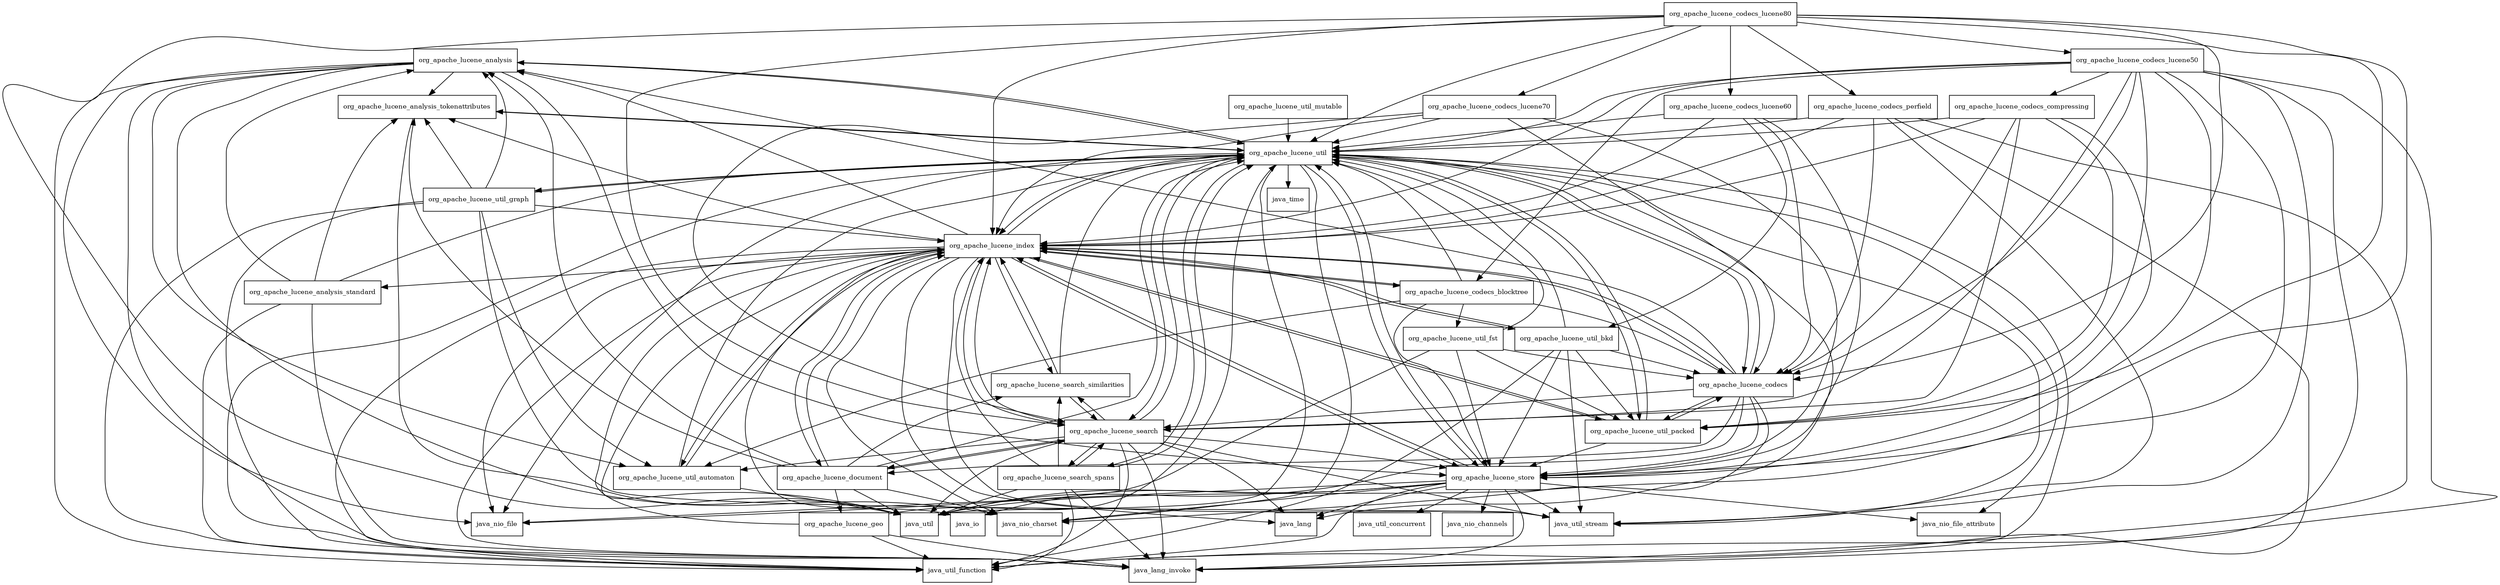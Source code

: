 digraph lucene_core_8_1_1_package_dependencies {
  node [shape = box, fontsize=10.0];
  org_apache_lucene_analysis -> java_lang_invoke;
  org_apache_lucene_analysis -> java_nio_charset;
  org_apache_lucene_analysis -> java_nio_file;
  org_apache_lucene_analysis -> java_util_function;
  org_apache_lucene_analysis -> org_apache_lucene_analysis_tokenattributes;
  org_apache_lucene_analysis -> org_apache_lucene_store;
  org_apache_lucene_analysis -> org_apache_lucene_util;
  org_apache_lucene_analysis -> org_apache_lucene_util_automaton;
  org_apache_lucene_analysis_standard -> java_lang_invoke;
  org_apache_lucene_analysis_standard -> java_util_function;
  org_apache_lucene_analysis_standard -> org_apache_lucene_analysis;
  org_apache_lucene_analysis_standard -> org_apache_lucene_analysis_tokenattributes;
  org_apache_lucene_analysis_standard -> org_apache_lucene_util;
  org_apache_lucene_analysis_tokenattributes -> java_util;
  org_apache_lucene_analysis_tokenattributes -> org_apache_lucene_util;
  org_apache_lucene_codecs -> java_nio_charset;
  org_apache_lucene_codecs -> java_util;
  org_apache_lucene_codecs -> org_apache_lucene_analysis;
  org_apache_lucene_codecs -> org_apache_lucene_document;
  org_apache_lucene_codecs -> org_apache_lucene_index;
  org_apache_lucene_codecs -> org_apache_lucene_search;
  org_apache_lucene_codecs -> org_apache_lucene_store;
  org_apache_lucene_codecs -> org_apache_lucene_util;
  org_apache_lucene_codecs -> org_apache_lucene_util_packed;
  org_apache_lucene_codecs_blocktree -> org_apache_lucene_codecs;
  org_apache_lucene_codecs_blocktree -> org_apache_lucene_index;
  org_apache_lucene_codecs_blocktree -> org_apache_lucene_store;
  org_apache_lucene_codecs_blocktree -> org_apache_lucene_util;
  org_apache_lucene_codecs_blocktree -> org_apache_lucene_util_automaton;
  org_apache_lucene_codecs_blocktree -> org_apache_lucene_util_fst;
  org_apache_lucene_codecs_compressing -> org_apache_lucene_codecs;
  org_apache_lucene_codecs_compressing -> org_apache_lucene_index;
  org_apache_lucene_codecs_compressing -> org_apache_lucene_search;
  org_apache_lucene_codecs_compressing -> org_apache_lucene_store;
  org_apache_lucene_codecs_compressing -> org_apache_lucene_util;
  org_apache_lucene_codecs_compressing -> org_apache_lucene_util_packed;
  org_apache_lucene_codecs_lucene50 -> java_lang_invoke;
  org_apache_lucene_codecs_lucene50 -> java_util;
  org_apache_lucene_codecs_lucene50 -> java_util_function;
  org_apache_lucene_codecs_lucene50 -> java_util_stream;
  org_apache_lucene_codecs_lucene50 -> org_apache_lucene_codecs;
  org_apache_lucene_codecs_lucene50 -> org_apache_lucene_codecs_blocktree;
  org_apache_lucene_codecs_lucene50 -> org_apache_lucene_codecs_compressing;
  org_apache_lucene_codecs_lucene50 -> org_apache_lucene_index;
  org_apache_lucene_codecs_lucene50 -> org_apache_lucene_search;
  org_apache_lucene_codecs_lucene50 -> org_apache_lucene_store;
  org_apache_lucene_codecs_lucene50 -> org_apache_lucene_util;
  org_apache_lucene_codecs_lucene50 -> org_apache_lucene_util_packed;
  org_apache_lucene_codecs_lucene60 -> org_apache_lucene_codecs;
  org_apache_lucene_codecs_lucene60 -> org_apache_lucene_index;
  org_apache_lucene_codecs_lucene60 -> org_apache_lucene_store;
  org_apache_lucene_codecs_lucene60 -> org_apache_lucene_util;
  org_apache_lucene_codecs_lucene60 -> org_apache_lucene_util_bkd;
  org_apache_lucene_codecs_lucene70 -> org_apache_lucene_codecs;
  org_apache_lucene_codecs_lucene70 -> org_apache_lucene_index;
  org_apache_lucene_codecs_lucene70 -> org_apache_lucene_search;
  org_apache_lucene_codecs_lucene70 -> org_apache_lucene_store;
  org_apache_lucene_codecs_lucene70 -> org_apache_lucene_util;
  org_apache_lucene_codecs_lucene80 -> java_util;
  org_apache_lucene_codecs_lucene80 -> org_apache_lucene_codecs;
  org_apache_lucene_codecs_lucene80 -> org_apache_lucene_codecs_lucene50;
  org_apache_lucene_codecs_lucene80 -> org_apache_lucene_codecs_lucene60;
  org_apache_lucene_codecs_lucene80 -> org_apache_lucene_codecs_lucene70;
  org_apache_lucene_codecs_lucene80 -> org_apache_lucene_codecs_perfield;
  org_apache_lucene_codecs_lucene80 -> org_apache_lucene_index;
  org_apache_lucene_codecs_lucene80 -> org_apache_lucene_search;
  org_apache_lucene_codecs_lucene80 -> org_apache_lucene_store;
  org_apache_lucene_codecs_lucene80 -> org_apache_lucene_util;
  org_apache_lucene_codecs_lucene80 -> org_apache_lucene_util_packed;
  org_apache_lucene_codecs_perfield -> java_lang_invoke;
  org_apache_lucene_codecs_perfield -> java_util_function;
  org_apache_lucene_codecs_perfield -> java_util_stream;
  org_apache_lucene_codecs_perfield -> org_apache_lucene_codecs;
  org_apache_lucene_codecs_perfield -> org_apache_lucene_index;
  org_apache_lucene_codecs_perfield -> org_apache_lucene_util;
  org_apache_lucene_document -> java_nio_charset;
  org_apache_lucene_document -> java_util;
  org_apache_lucene_document -> org_apache_lucene_analysis;
  org_apache_lucene_document -> org_apache_lucene_analysis_tokenattributes;
  org_apache_lucene_document -> org_apache_lucene_geo;
  org_apache_lucene_document -> org_apache_lucene_index;
  org_apache_lucene_document -> org_apache_lucene_search;
  org_apache_lucene_document -> org_apache_lucene_search_similarities;
  org_apache_lucene_document -> org_apache_lucene_util;
  org_apache_lucene_geo -> java_lang_invoke;
  org_apache_lucene_geo -> java_util_function;
  org_apache_lucene_geo -> org_apache_lucene_index;
  org_apache_lucene_geo -> org_apache_lucene_util;
  org_apache_lucene_index -> java_io;
  org_apache_lucene_index -> java_lang;
  org_apache_lucene_index -> java_lang_invoke;
  org_apache_lucene_index -> java_nio_charset;
  org_apache_lucene_index -> java_nio_file;
  org_apache_lucene_index -> java_util;
  org_apache_lucene_index -> java_util_function;
  org_apache_lucene_index -> java_util_stream;
  org_apache_lucene_index -> org_apache_lucene_analysis;
  org_apache_lucene_index -> org_apache_lucene_analysis_standard;
  org_apache_lucene_index -> org_apache_lucene_analysis_tokenattributes;
  org_apache_lucene_index -> org_apache_lucene_codecs;
  org_apache_lucene_index -> org_apache_lucene_codecs_blocktree;
  org_apache_lucene_index -> org_apache_lucene_document;
  org_apache_lucene_index -> org_apache_lucene_search;
  org_apache_lucene_index -> org_apache_lucene_search_similarities;
  org_apache_lucene_index -> org_apache_lucene_store;
  org_apache_lucene_index -> org_apache_lucene_util;
  org_apache_lucene_index -> org_apache_lucene_util_automaton;
  org_apache_lucene_index -> org_apache_lucene_util_bkd;
  org_apache_lucene_index -> org_apache_lucene_util_packed;
  org_apache_lucene_search -> java_lang;
  org_apache_lucene_search -> java_lang_invoke;
  org_apache_lucene_search -> java_util;
  org_apache_lucene_search -> java_util_function;
  org_apache_lucene_search -> java_util_stream;
  org_apache_lucene_search -> org_apache_lucene_document;
  org_apache_lucene_search -> org_apache_lucene_index;
  org_apache_lucene_search -> org_apache_lucene_search_similarities;
  org_apache_lucene_search -> org_apache_lucene_search_spans;
  org_apache_lucene_search -> org_apache_lucene_store;
  org_apache_lucene_search -> org_apache_lucene_util;
  org_apache_lucene_search -> org_apache_lucene_util_automaton;
  org_apache_lucene_search_similarities -> org_apache_lucene_index;
  org_apache_lucene_search_similarities -> org_apache_lucene_search;
  org_apache_lucene_search_similarities -> org_apache_lucene_util;
  org_apache_lucene_search_spans -> java_lang_invoke;
  org_apache_lucene_search_spans -> java_util;
  org_apache_lucene_search_spans -> java_util_function;
  org_apache_lucene_search_spans -> org_apache_lucene_index;
  org_apache_lucene_search_spans -> org_apache_lucene_search;
  org_apache_lucene_search_spans -> org_apache_lucene_search_similarities;
  org_apache_lucene_search_spans -> org_apache_lucene_util;
  org_apache_lucene_store -> java_io;
  org_apache_lucene_store -> java_lang;
  org_apache_lucene_store -> java_lang_invoke;
  org_apache_lucene_store -> java_nio_channels;
  org_apache_lucene_store -> java_nio_charset;
  org_apache_lucene_store -> java_nio_file;
  org_apache_lucene_store -> java_nio_file_attribute;
  org_apache_lucene_store -> java_util;
  org_apache_lucene_store -> java_util_concurrent;
  org_apache_lucene_store -> java_util_function;
  org_apache_lucene_store -> java_util_stream;
  org_apache_lucene_store -> org_apache_lucene_index;
  org_apache_lucene_store -> org_apache_lucene_util;
  org_apache_lucene_util -> java_lang;
  org_apache_lucene_util -> java_lang_invoke;
  org_apache_lucene_util -> java_nio_charset;
  org_apache_lucene_util -> java_nio_file;
  org_apache_lucene_util -> java_nio_file_attribute;
  org_apache_lucene_util -> java_time;
  org_apache_lucene_util -> java_util;
  org_apache_lucene_util -> java_util_function;
  org_apache_lucene_util -> java_util_stream;
  org_apache_lucene_util -> org_apache_lucene_analysis;
  org_apache_lucene_util -> org_apache_lucene_analysis_tokenattributes;
  org_apache_lucene_util -> org_apache_lucene_codecs;
  org_apache_lucene_util -> org_apache_lucene_index;
  org_apache_lucene_util -> org_apache_lucene_search;
  org_apache_lucene_util -> org_apache_lucene_search_spans;
  org_apache_lucene_util -> org_apache_lucene_store;
  org_apache_lucene_util -> org_apache_lucene_util_graph;
  org_apache_lucene_util -> org_apache_lucene_util_packed;
  org_apache_lucene_util_automaton -> java_util;
  org_apache_lucene_util_automaton -> org_apache_lucene_index;
  org_apache_lucene_util_automaton -> org_apache_lucene_util;
  org_apache_lucene_util_bkd -> java_util_function;
  org_apache_lucene_util_bkd -> java_util_stream;
  org_apache_lucene_util_bkd -> org_apache_lucene_codecs;
  org_apache_lucene_util_bkd -> org_apache_lucene_index;
  org_apache_lucene_util_bkd -> org_apache_lucene_store;
  org_apache_lucene_util_bkd -> org_apache_lucene_util;
  org_apache_lucene_util_bkd -> org_apache_lucene_util_packed;
  org_apache_lucene_util_fst -> java_nio_file;
  org_apache_lucene_util_fst -> org_apache_lucene_codecs;
  org_apache_lucene_util_fst -> org_apache_lucene_store;
  org_apache_lucene_util_fst -> org_apache_lucene_util;
  org_apache_lucene_util_fst -> org_apache_lucene_util_packed;
  org_apache_lucene_util_graph -> java_lang_invoke;
  org_apache_lucene_util_graph -> java_util_function;
  org_apache_lucene_util_graph -> java_util_stream;
  org_apache_lucene_util_graph -> org_apache_lucene_analysis;
  org_apache_lucene_util_graph -> org_apache_lucene_analysis_tokenattributes;
  org_apache_lucene_util_graph -> org_apache_lucene_index;
  org_apache_lucene_util_graph -> org_apache_lucene_util;
  org_apache_lucene_util_graph -> org_apache_lucene_util_automaton;
  org_apache_lucene_util_mutable -> org_apache_lucene_util;
  org_apache_lucene_util_packed -> org_apache_lucene_codecs;
  org_apache_lucene_util_packed -> org_apache_lucene_index;
  org_apache_lucene_util_packed -> org_apache_lucene_store;
  org_apache_lucene_util_packed -> org_apache_lucene_util;
}
